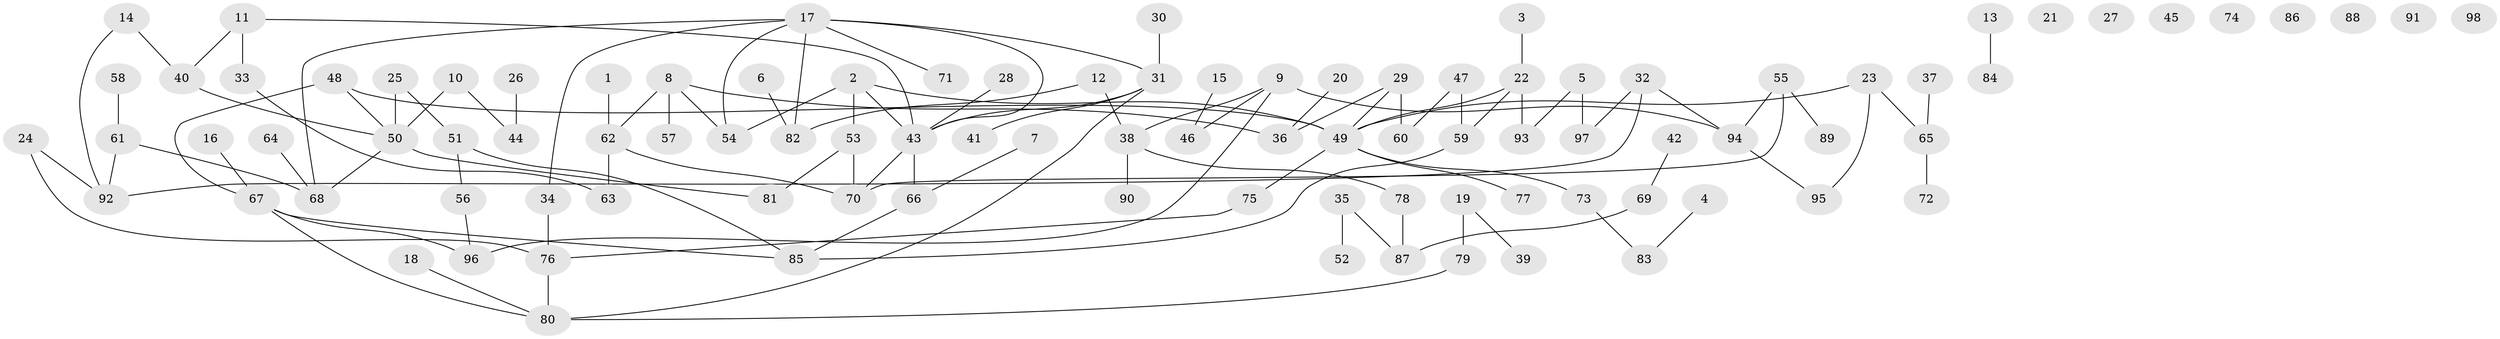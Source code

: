 // Generated by graph-tools (version 1.1) at 2025/33/03/09/25 02:33:39]
// undirected, 98 vertices, 112 edges
graph export_dot {
graph [start="1"]
  node [color=gray90,style=filled];
  1;
  2;
  3;
  4;
  5;
  6;
  7;
  8;
  9;
  10;
  11;
  12;
  13;
  14;
  15;
  16;
  17;
  18;
  19;
  20;
  21;
  22;
  23;
  24;
  25;
  26;
  27;
  28;
  29;
  30;
  31;
  32;
  33;
  34;
  35;
  36;
  37;
  38;
  39;
  40;
  41;
  42;
  43;
  44;
  45;
  46;
  47;
  48;
  49;
  50;
  51;
  52;
  53;
  54;
  55;
  56;
  57;
  58;
  59;
  60;
  61;
  62;
  63;
  64;
  65;
  66;
  67;
  68;
  69;
  70;
  71;
  72;
  73;
  74;
  75;
  76;
  77;
  78;
  79;
  80;
  81;
  82;
  83;
  84;
  85;
  86;
  87;
  88;
  89;
  90;
  91;
  92;
  93;
  94;
  95;
  96;
  97;
  98;
  1 -- 62;
  2 -- 43;
  2 -- 49;
  2 -- 53;
  2 -- 54;
  3 -- 22;
  4 -- 83;
  5 -- 93;
  5 -- 97;
  6 -- 82;
  7 -- 66;
  8 -- 36;
  8 -- 54;
  8 -- 57;
  8 -- 62;
  9 -- 38;
  9 -- 46;
  9 -- 94;
  9 -- 96;
  10 -- 44;
  10 -- 50;
  11 -- 33;
  11 -- 40;
  11 -- 43;
  12 -- 38;
  12 -- 82;
  13 -- 84;
  14 -- 40;
  14 -- 92;
  15 -- 46;
  16 -- 67;
  17 -- 31;
  17 -- 34;
  17 -- 43;
  17 -- 54;
  17 -- 68;
  17 -- 71;
  17 -- 82;
  18 -- 80;
  19 -- 39;
  19 -- 79;
  20 -- 36;
  22 -- 49;
  22 -- 59;
  22 -- 93;
  23 -- 49;
  23 -- 65;
  23 -- 95;
  24 -- 76;
  24 -- 92;
  25 -- 50;
  25 -- 51;
  26 -- 44;
  28 -- 43;
  29 -- 36;
  29 -- 49;
  29 -- 60;
  30 -- 31;
  31 -- 41;
  31 -- 43;
  31 -- 80;
  32 -- 92;
  32 -- 94;
  32 -- 97;
  33 -- 63;
  34 -- 76;
  35 -- 52;
  35 -- 87;
  37 -- 65;
  38 -- 78;
  38 -- 90;
  40 -- 50;
  42 -- 69;
  43 -- 66;
  43 -- 70;
  47 -- 59;
  47 -- 60;
  48 -- 49;
  48 -- 50;
  48 -- 67;
  49 -- 73;
  49 -- 75;
  49 -- 77;
  50 -- 68;
  50 -- 81;
  51 -- 56;
  51 -- 85;
  53 -- 70;
  53 -- 81;
  55 -- 70;
  55 -- 89;
  55 -- 94;
  56 -- 96;
  58 -- 61;
  59 -- 85;
  61 -- 68;
  61 -- 92;
  62 -- 63;
  62 -- 70;
  64 -- 68;
  65 -- 72;
  66 -- 85;
  67 -- 80;
  67 -- 85;
  67 -- 96;
  69 -- 87;
  73 -- 83;
  75 -- 76;
  76 -- 80;
  78 -- 87;
  79 -- 80;
  94 -- 95;
}
